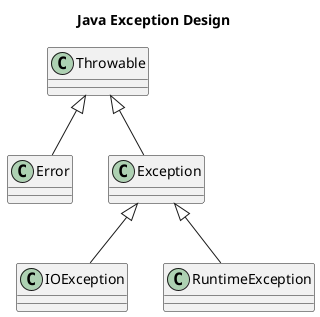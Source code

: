 @startuml

title Java Exception Design

class Throwable

class Error extends Throwable
class Exception extends Throwable

class IOException extends Exception
class RuntimeException extends Exception

@enduml